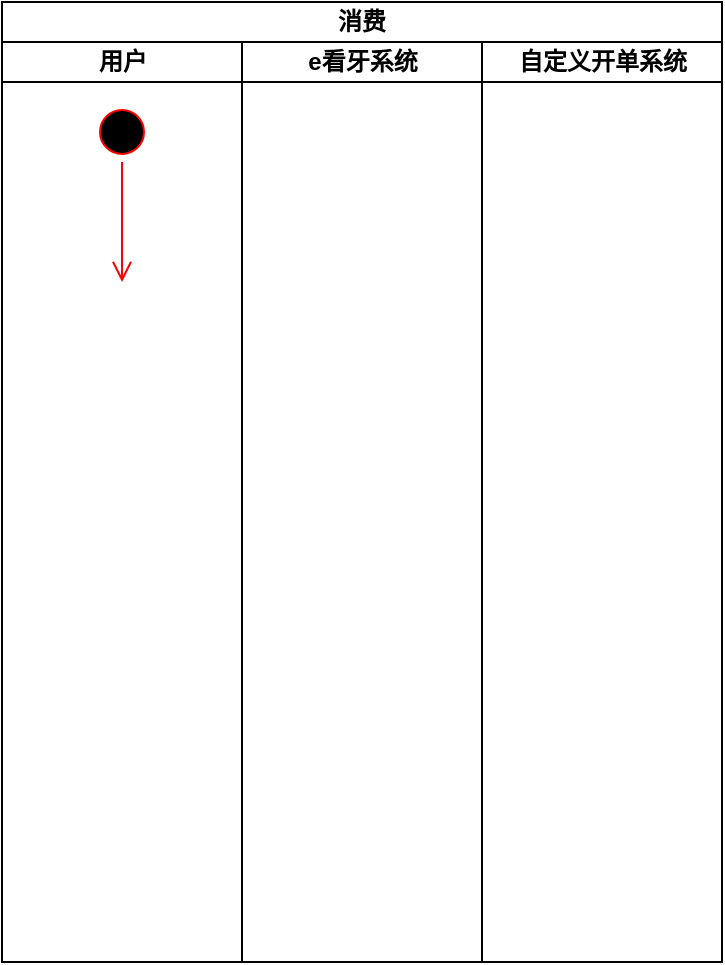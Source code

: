 <mxfile version="22.1.18" type="github">
  <diagram id="prtHgNgQTEPvFCAcTncT" name="Page-1">
    <mxGraphModel dx="1338" dy="2136" grid="1" gridSize="10" guides="1" tooltips="1" connect="1" arrows="1" fold="1" page="1" pageScale="1" pageWidth="827" pageHeight="1169" math="0" shadow="0">
      <root>
        <mxCell id="0" />
        <mxCell id="1" parent="0" />
        <mxCell id="NN635VMZ_w_ewftMYnQy-2" value="&lt;div&gt;消费&lt;/div&gt;" style="swimlane;html=1;childLayout=stackLayout;resizeParent=1;resizeParentMax=0;startSize=20;whiteSpace=wrap;" vertex="1" parent="1">
          <mxGeometry x="260" y="-40" width="360" height="480" as="geometry" />
        </mxCell>
        <mxCell id="NN635VMZ_w_ewftMYnQy-3" value="&lt;div&gt;用户&lt;/div&gt;" style="swimlane;html=1;startSize=20;" vertex="1" parent="NN635VMZ_w_ewftMYnQy-2">
          <mxGeometry y="20" width="120" height="460" as="geometry" />
        </mxCell>
        <mxCell id="NN635VMZ_w_ewftMYnQy-6" value="" style="ellipse;html=1;shape=startState;fillColor=#000000;strokeColor=#ff0000;" vertex="1" parent="NN635VMZ_w_ewftMYnQy-3">
          <mxGeometry x="45" y="30" width="30" height="30" as="geometry" />
        </mxCell>
        <mxCell id="NN635VMZ_w_ewftMYnQy-7" value="" style="edgeStyle=orthogonalEdgeStyle;html=1;verticalAlign=bottom;endArrow=open;endSize=8;strokeColor=#ff0000;rounded=0;" edge="1" source="NN635VMZ_w_ewftMYnQy-6" parent="NN635VMZ_w_ewftMYnQy-3">
          <mxGeometry relative="1" as="geometry">
            <mxPoint x="60" y="120" as="targetPoint" />
          </mxGeometry>
        </mxCell>
        <mxCell id="NN635VMZ_w_ewftMYnQy-4" value="&lt;div&gt;e看牙系统&lt;/div&gt;" style="swimlane;html=1;startSize=20;" vertex="1" parent="NN635VMZ_w_ewftMYnQy-2">
          <mxGeometry x="120" y="20" width="120" height="460" as="geometry" />
        </mxCell>
        <mxCell id="NN635VMZ_w_ewftMYnQy-5" value="&lt;div&gt;自定义开单系统&lt;/div&gt;" style="swimlane;html=1;startSize=20;" vertex="1" parent="NN635VMZ_w_ewftMYnQy-2">
          <mxGeometry x="240" y="20" width="120" height="460" as="geometry" />
        </mxCell>
      </root>
    </mxGraphModel>
  </diagram>
</mxfile>
